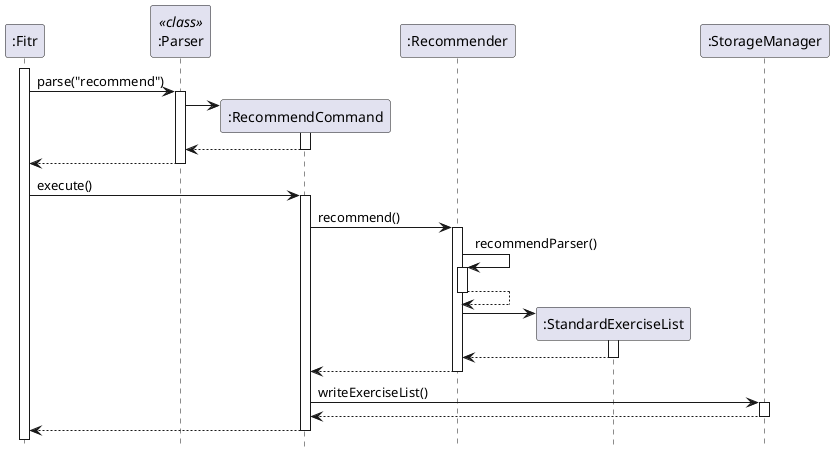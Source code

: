 @startuml
skinparam Shadowing false
participant ":Fitr" as fitr
participant ":Parser" as Parser << class >>
participant ":RecommendCommand" as RecommendCommand
participant ":Recommender" as Recommender

activate fitr
fitr -> Parser : parse("recommend")
activate Parser

create RecommendCommand
Parser -> RecommendCommand

activate RecommendCommand
return
return
deactivate Parser

fitr -> RecommendCommand : execute()
activate RecommendCommand

RecommendCommand -> Recommender: recommend()
activate Recommender
Recommender -> Recommender : recommendParser()
activate Recommender
return
create ":StandardExerciseList"
Recommender -> ":StandardExerciseList"
activate ":StandardExerciseList"
return
return
RecommendCommand -> ":StorageManager" : writeExerciseList()
activate ":StorageManager"
return

return
hide footbox
@enduml
